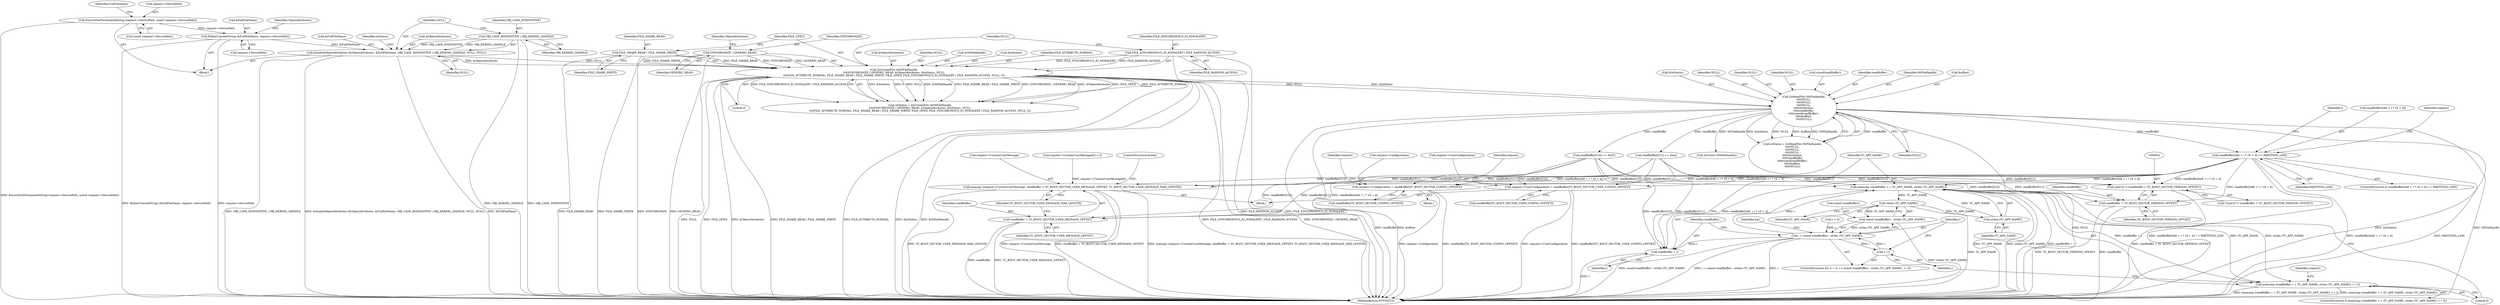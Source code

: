 digraph "0_VeraCrypt_f30f9339c9a0b9bbcc6f5ad38804af39db1f479e@API" {
"1000860" [label="(Call,readBuffer[446 + i * 16 + 4] == PARTITION_LDM)"];
"1000812" [label="(Call,ZwReadFile (NtFileHandle,\n\t\t\t\t\tNULL,\n\t\t\t\t\tNULL,\n\t\t\t\t\tNULL,\n\t\t\t\t\t&IoStatus,\n\t\t\t\t\treadBuffer,\n\t\t\t\t\tsizeof(readBuffer),\n\t\t\t\t\t&offset,\n\t\t\t\t\tNULL))"];
"1000780" [label="(Call,ZwCreateFile (&NtFileHandle,\n\t\t\t\tSYNCHRONIZE | GENERIC_READ, &ObjectAttributes, &IoStatus, NULL,\n\t\t\t\tFILE_ATTRIBUTE_NORMAL, FILE_SHARE_READ | FILE_SHARE_WRITE, FILE_OPEN, FILE_SYNCHRONOUS_IO_NONALERT | FILE_RANDOM_ACCESS, NULL, 0))"];
"1000783" [label="(Call,SYNCHRONIZE | GENERIC_READ)"];
"1000768" [label="(Call,InitializeObjectAttributes (&ObjectAttributes, &FullFileName, OBJ_CASE_INSENSITIVE | OBJ_KERNEL_HANDLE, NULL, NULL))"];
"1000762" [label="(Call,RtlInitUnicodeString (&FullFileName, request->DevicePath))"];
"1000754" [label="(Call,EnsureNullTerminatedString (request->DevicePath, sizeof (request->DevicePath)))"];
"1000773" [label="(Call,OBJ_CASE_INSENSITIVE | OBJ_KERNEL_HANDLE)"];
"1000792" [label="(Call,FILE_SHARE_READ | FILE_SHARE_WRITE)"];
"1000796" [label="(Call,FILE_SYNCHRONOUS_IO_NONALERT | FILE_RANDOM_ACCESS)"];
"1000916" [label="(Call,memcmp (readBuffer + i, TC_APP_NAME, strlen (TC_APP_NAME)))"];
"1000909" [label="(Call,strlen (TC_APP_NAME))"];
"1000906" [label="(Call,sizeof (readBuffer) - strlen (TC_APP_NAME))"];
"1000904" [label="(Call,i < sizeof (readBuffer) - strlen (TC_APP_NAME))"];
"1000911" [label="(Call,++i)"];
"1000917" [label="(Call,readBuffer + i)"];
"1000921" [label="(Call,strlen (TC_APP_NAME))"];
"1000915" [label="(Call,memcmp (readBuffer + i, TC_APP_NAME, strlen (TC_APP_NAME)) == 0)"];
"1000931" [label="(Call,(uint16 *) (readBuffer + TC_BOOT_SECTOR_VERSION_OFFSET))"];
"1000933" [label="(Call,readBuffer + TC_BOOT_SECTOR_VERSION_OFFSET)"];
"1000936" [label="(Call,request->Configuration = readBuffer[TC_BOOT_SECTOR_CONFIG_OFFSET])"];
"1000956" [label="(Call,request->UserConfiguration = readBuffer[TC_BOOT_SECTOR_USER_CONFIG_OFFSET])"];
"1000963" [label="(Call,memcpy (request->CustomUserMessage, readBuffer + TC_BOOT_SECTOR_USER_MESSAGE_OFFSET, TC_BOOT_SECTOR_USER_MESSAGE_MAX_LENGTH))"];
"1000967" [label="(Call,readBuffer + TC_BOOT_SECTOR_USER_MESSAGE_OFFSET)"];
"1000784" [label="(Identifier,SYNCHRONIZE)"];
"1000786" [label="(Call,&ObjectAttributes)"];
"1000927" [label="(Identifier,request)"];
"1000912" [label="(Identifier,i)"];
"1000956" [label="(Call,request->UserConfiguration = readBuffer[TC_BOOT_SECTOR_USER_CONFIG_OFFSET])"];
"1000861" [label="(Call,readBuffer[446 + i * 16 + 4])"];
"1000764" [label="(Identifier,FullFileName)"];
"1000860" [label="(Call,readBuffer[446 + i * 16 + 4] == PARTITION_LDM)"];
"1000769" [label="(Call,&ObjectAttributes)"];
"1000909" [label="(Call,strlen (TC_APP_NAME))"];
"1000797" [label="(Identifier,FILE_SYNCHRONOUS_IO_NONALERT)"];
"1000816" [label="(Identifier,NULL)"];
"1000900" [label="(ControlStructure,for (i = 0; i < sizeof (readBuffer) - strlen (TC_APP_NAME); ++i))"];
"1000934" [label="(Identifier,readBuffer)"];
"1000820" [label="(Call,sizeof(readBuffer))"];
"1000800" [label="(Literal,0)"];
"1000916" [label="(Call,memcmp (readBuffer + i, TC_APP_NAME, strlen (TC_APP_NAME)))"];
"1000777" [label="(Identifier,NULL)"];
"1000933" [label="(Call,readBuffer + TC_BOOT_SECTOR_VERSION_OFFSET)"];
"1000790" [label="(Identifier,NULL)"];
"1000819" [label="(Identifier,readBuffer)"];
"1000935" [label="(Identifier,TC_BOOT_SECTOR_VERSION_OFFSET)"];
"1000968" [label="(Identifier,readBuffer)"];
"1000955" [label="(Block,)"];
"1000964" [label="(Call,request->CustomUserMessage)"];
"1000837" [label="(Call,readBuffer[510] == 0x55)"];
"1000870" [label="(Identifier,PARTITION_LDM)"];
"1000859" [label="(ControlStructure,if (readBuffer[446 + i * 16 + 4] == PARTITION_LDM))"];
"1000937" [label="(Call,request->Configuration)"];
"1000773" [label="(Call,OBJ_CASE_INSENSITIVE | OBJ_KERNEL_HANDLE)"];
"1000780" [label="(Call,ZwCreateFile (&NtFileHandle,\n\t\t\t\tSYNCHRONIZE | GENERIC_READ, &ObjectAttributes, &IoStatus, NULL,\n\t\t\t\tFILE_ATTRIBUTE_NORMAL, FILE_SHARE_READ | FILE_SHARE_WRITE, FILE_OPEN, FILE_SYNCHRONOUS_IO_NONALERT | FILE_RANDOM_ACCESS, NULL, 0))"];
"1000920" [label="(Identifier,TC_APP_NAME)"];
"1000947" [label="(Identifier,request)"];
"1000754" [label="(Call,EnsureNullTerminatedString (request->DevicePath, sizeof (request->DevicePath)))"];
"1000813" [label="(Identifier,NtFileHandle)"];
"1000775" [label="(Identifier,OBJ_KERNEL_HANDLE)"];
"1000957" [label="(Call,request->UserConfiguration)"];
"1000915" [label="(Call,memcmp (readBuffer + i, TC_APP_NAME, strlen (TC_APP_NAME)) == 0)"];
"1000793" [label="(Identifier,FILE_SHARE_READ)"];
"1000906" [label="(Call,sizeof (readBuffer) - strlen (TC_APP_NAME))"];
"1000778" [label="(Call,ntStatus = ZwCreateFile (&NtFileHandle,\n\t\t\t\tSYNCHRONIZE | GENERIC_READ, &ObjectAttributes, &IoStatus, NULL,\n\t\t\t\tFILE_ATTRIBUTE_NORMAL, FILE_SHARE_READ | FILE_SHARE_WRITE, FILE_OPEN, FILE_SYNCHRONOUS_IO_NONALERT | FILE_RANDOM_ACCESS, NULL, 0))"];
"1000795" [label="(Identifier,FILE_OPEN)"];
"1000904" [label="(Call,i < sizeof (readBuffer) - strlen (TC_APP_NAME))"];
"1000776" [label="(Identifier,NULL)"];
"1000940" [label="(Call,readBuffer[TC_BOOT_SECTOR_CONFIG_OFFSET])"];
"1000798" [label="(Identifier,FILE_RANDOM_ACCESS)"];
"1000874" [label="(Identifier,request)"];
"1000905" [label="(Identifier,i)"];
"1000768" [label="(Call,InitializeObjectAttributes (&ObjectAttributes, &FullFileName, OBJ_CASE_INSENSITIVE | OBJ_KERNEL_HANDLE, NULL, NULL))"];
"1000758" [label="(Call,sizeof (request->DevicePath))"];
"1000822" [label="(Call,&offset)"];
"1000842" [label="(Call,readBuffer[511] == 0xaa)"];
"1000796" [label="(Call,FILE_SYNCHRONOUS_IO_NONALERT | FILE_RANDOM_ACCESS)"];
"1000975" [label="(Identifier,Irp)"];
"1000967" [label="(Call,readBuffer + TC_BOOT_SECTOR_USER_MESSAGE_OFFSET)"];
"1000914" [label="(ControlStructure,if (memcmp (readBuffer + i, TC_APP_NAME, strlen (TC_APP_NAME)) == 0))"];
"1000763" [label="(Call,&FullFileName)"];
"1000817" [label="(Call,&IoStatus)"];
"1000919" [label="(Identifier,i)"];
"1000907" [label="(Call,sizeof (readBuffer))"];
"1000901" [label="(Call,i = 0)"];
"1000917" [label="(Call,readBuffer + i)"];
"1000924" [label="(Block,)"];
"1000965" [label="(Identifier,request)"];
"1000814" [label="(Identifier,NULL)"];
"1000893" [label="(Call,request->CustomUserMessage[0] = 0)"];
"1000921" [label="(Call,strlen (TC_APP_NAME))"];
"1000960" [label="(Call,readBuffer[TC_BOOT_SECTOR_USER_CONFIG_OFFSET])"];
"1000765" [label="(Call,request->DevicePath)"];
"1000857" [label="(Identifier,i)"];
"1000770" [label="(Identifier,ObjectAttributes)"];
"1000799" [label="(Identifier,NULL)"];
"1000792" [label="(Call,FILE_SHARE_READ | FILE_SHARE_WRITE)"];
"1000969" [label="(Identifier,TC_BOOT_SECTOR_USER_MESSAGE_OFFSET)"];
"1000824" [label="(Identifier,NULL)"];
"1000755" [label="(Call,request->DevicePath)"];
"1000729" [label="(Block,)"];
"1000936" [label="(Call,request->Configuration = readBuffer[TC_BOOT_SECTOR_CONFIG_OFFSET])"];
"1000922" [label="(Identifier,TC_APP_NAME)"];
"1000970" [label="(Identifier,TC_BOOT_SECTOR_USER_MESSAGE_MAX_LENGTH)"];
"1000762" [label="(Call,RtlInitUnicodeString (&FullFileName, request->DevicePath))"];
"1000812" [label="(Call,ZwReadFile (NtFileHandle,\n\t\t\t\t\tNULL,\n\t\t\t\t\tNULL,\n\t\t\t\t\tNULL,\n\t\t\t\t\t&IoStatus,\n\t\t\t\t\treadBuffer,\n\t\t\t\t\tsizeof(readBuffer),\n\t\t\t\t\t&offset,\n\t\t\t\t\tNULL))"];
"1000794" [label="(Identifier,FILE_SHARE_WRITE)"];
"1000783" [label="(Call,SYNCHRONIZE | GENERIC_READ)"];
"1000787" [label="(Identifier,ObjectAttributes)"];
"1000771" [label="(Call,&FullFileName)"];
"1000971" [label="(ControlStructure,break;)"];
"1000781" [label="(Call,&NtFileHandle)"];
"1000963" [label="(Call,memcpy (request->CustomUserMessage, readBuffer + TC_BOOT_SECTOR_USER_MESSAGE_OFFSET, TC_BOOT_SECTOR_USER_MESSAGE_MAX_LENGTH))"];
"1003125" [label="(MethodReturn,NTSTATUS)"];
"1000815" [label="(Identifier,NULL)"];
"1000911" [label="(Call,++i)"];
"1000774" [label="(Identifier,OBJ_CASE_INSENSITIVE)"];
"1000788" [label="(Call,&IoStatus)"];
"1001004" [label="(Call,ZwClose (NtFileHandle))"];
"1000931" [label="(Call,(uint16 *) (readBuffer + TC_BOOT_SECTOR_VERSION_OFFSET))"];
"1000918" [label="(Identifier,readBuffer)"];
"1000930" [label="(Call,*(uint16 *) (readBuffer + TC_BOOT_SECTOR_VERSION_OFFSET))"];
"1000779" [label="(Identifier,ntStatus)"];
"1000923" [label="(Literal,0)"];
"1000791" [label="(Identifier,FILE_ATTRIBUTE_NORMAL)"];
"1000810" [label="(Call,ntStatus = ZwReadFile (NtFileHandle,\n\t\t\t\t\tNULL,\n\t\t\t\t\tNULL,\n\t\t\t\t\tNULL,\n\t\t\t\t\t&IoStatus,\n\t\t\t\t\treadBuffer,\n\t\t\t\t\tsizeof(readBuffer),\n\t\t\t\t\t&offset,\n\t\t\t\t\tNULL))"];
"1000910" [label="(Identifier,TC_APP_NAME)"];
"1000785" [label="(Identifier,GENERIC_READ)"];
"1000860" -> "1000859"  [label="AST: "];
"1000860" -> "1000870"  [label="CFG: "];
"1000861" -> "1000860"  [label="AST: "];
"1000870" -> "1000860"  [label="AST: "];
"1000874" -> "1000860"  [label="CFG: "];
"1000857" -> "1000860"  [label="CFG: "];
"1000860" -> "1003125"  [label="DDG: PARTITION_LDM"];
"1000860" -> "1003125"  [label="DDG: readBuffer[446 + i * 16 + 4] == PARTITION_LDM"];
"1000860" -> "1003125"  [label="DDG: readBuffer[446 + i * 16 + 4]"];
"1000812" -> "1000860"  [label="DDG: readBuffer"];
"1000860" -> "1000916"  [label="DDG: readBuffer[446 + i * 16 + 4]"];
"1000860" -> "1000917"  [label="DDG: readBuffer[446 + i * 16 + 4]"];
"1000860" -> "1000931"  [label="DDG: readBuffer[446 + i * 16 + 4]"];
"1000860" -> "1000933"  [label="DDG: readBuffer[446 + i * 16 + 4]"];
"1000860" -> "1000936"  [label="DDG: readBuffer[446 + i * 16 + 4]"];
"1000860" -> "1000956"  [label="DDG: readBuffer[446 + i * 16 + 4]"];
"1000860" -> "1000963"  [label="DDG: readBuffer[446 + i * 16 + 4]"];
"1000860" -> "1000967"  [label="DDG: readBuffer[446 + i * 16 + 4]"];
"1000812" -> "1000810"  [label="AST: "];
"1000812" -> "1000824"  [label="CFG: "];
"1000813" -> "1000812"  [label="AST: "];
"1000814" -> "1000812"  [label="AST: "];
"1000815" -> "1000812"  [label="AST: "];
"1000816" -> "1000812"  [label="AST: "];
"1000817" -> "1000812"  [label="AST: "];
"1000819" -> "1000812"  [label="AST: "];
"1000820" -> "1000812"  [label="AST: "];
"1000822" -> "1000812"  [label="AST: "];
"1000824" -> "1000812"  [label="AST: "];
"1000810" -> "1000812"  [label="CFG: "];
"1000812" -> "1003125"  [label="DDG: NULL"];
"1000812" -> "1003125"  [label="DDG: &IoStatus"];
"1000812" -> "1003125"  [label="DDG: NtFileHandle"];
"1000812" -> "1003125"  [label="DDG: readBuffer"];
"1000812" -> "1003125"  [label="DDG: &offset"];
"1000812" -> "1000810"  [label="DDG: readBuffer"];
"1000812" -> "1000810"  [label="DDG: &IoStatus"];
"1000812" -> "1000810"  [label="DDG: NULL"];
"1000812" -> "1000810"  [label="DDG: &offset"];
"1000812" -> "1000810"  [label="DDG: NtFileHandle"];
"1000780" -> "1000812"  [label="DDG: NULL"];
"1000780" -> "1000812"  [label="DDG: &IoStatus"];
"1000812" -> "1000837"  [label="DDG: readBuffer"];
"1000812" -> "1000842"  [label="DDG: readBuffer"];
"1000812" -> "1001004"  [label="DDG: NtFileHandle"];
"1000780" -> "1000778"  [label="AST: "];
"1000780" -> "1000800"  [label="CFG: "];
"1000781" -> "1000780"  [label="AST: "];
"1000783" -> "1000780"  [label="AST: "];
"1000786" -> "1000780"  [label="AST: "];
"1000788" -> "1000780"  [label="AST: "];
"1000790" -> "1000780"  [label="AST: "];
"1000791" -> "1000780"  [label="AST: "];
"1000792" -> "1000780"  [label="AST: "];
"1000795" -> "1000780"  [label="AST: "];
"1000796" -> "1000780"  [label="AST: "];
"1000799" -> "1000780"  [label="AST: "];
"1000800" -> "1000780"  [label="AST: "];
"1000778" -> "1000780"  [label="CFG: "];
"1000780" -> "1003125"  [label="DDG: FILE_SHARE_READ | FILE_SHARE_WRITE"];
"1000780" -> "1003125"  [label="DDG: FILE_ATTRIBUTE_NORMAL"];
"1000780" -> "1003125"  [label="DDG: &IoStatus"];
"1000780" -> "1003125"  [label="DDG: &NtFileHandle"];
"1000780" -> "1003125"  [label="DDG: FILE_SYNCHRONOUS_IO_NONALERT | FILE_RANDOM_ACCESS"];
"1000780" -> "1003125"  [label="DDG: SYNCHRONIZE | GENERIC_READ"];
"1000780" -> "1003125"  [label="DDG: NULL"];
"1000780" -> "1003125"  [label="DDG: FILE_OPEN"];
"1000780" -> "1003125"  [label="DDG: &ObjectAttributes"];
"1000780" -> "1000778"  [label="DDG: &IoStatus"];
"1000780" -> "1000778"  [label="DDG: 0"];
"1000780" -> "1000778"  [label="DDG: NULL"];
"1000780" -> "1000778"  [label="DDG: &NtFileHandle"];
"1000780" -> "1000778"  [label="DDG: FILE_SHARE_READ | FILE_SHARE_WRITE"];
"1000780" -> "1000778"  [label="DDG: SYNCHRONIZE | GENERIC_READ"];
"1000780" -> "1000778"  [label="DDG: &ObjectAttributes"];
"1000780" -> "1000778"  [label="DDG: FILE_OPEN"];
"1000780" -> "1000778"  [label="DDG: FILE_ATTRIBUTE_NORMAL"];
"1000780" -> "1000778"  [label="DDG: FILE_SYNCHRONOUS_IO_NONALERT | FILE_RANDOM_ACCESS"];
"1000783" -> "1000780"  [label="DDG: SYNCHRONIZE"];
"1000783" -> "1000780"  [label="DDG: GENERIC_READ"];
"1000768" -> "1000780"  [label="DDG: &ObjectAttributes"];
"1000768" -> "1000780"  [label="DDG: NULL"];
"1000792" -> "1000780"  [label="DDG: FILE_SHARE_READ"];
"1000792" -> "1000780"  [label="DDG: FILE_SHARE_WRITE"];
"1000796" -> "1000780"  [label="DDG: FILE_SYNCHRONOUS_IO_NONALERT"];
"1000796" -> "1000780"  [label="DDG: FILE_RANDOM_ACCESS"];
"1000783" -> "1000785"  [label="CFG: "];
"1000784" -> "1000783"  [label="AST: "];
"1000785" -> "1000783"  [label="AST: "];
"1000787" -> "1000783"  [label="CFG: "];
"1000783" -> "1003125"  [label="DDG: GENERIC_READ"];
"1000783" -> "1003125"  [label="DDG: SYNCHRONIZE"];
"1000768" -> "1000729"  [label="AST: "];
"1000768" -> "1000777"  [label="CFG: "];
"1000769" -> "1000768"  [label="AST: "];
"1000771" -> "1000768"  [label="AST: "];
"1000773" -> "1000768"  [label="AST: "];
"1000776" -> "1000768"  [label="AST: "];
"1000777" -> "1000768"  [label="AST: "];
"1000779" -> "1000768"  [label="CFG: "];
"1000768" -> "1003125"  [label="DDG: OBJ_CASE_INSENSITIVE | OBJ_KERNEL_HANDLE"];
"1000768" -> "1003125"  [label="DDG: InitializeObjectAttributes (&ObjectAttributes, &FullFileName, OBJ_CASE_INSENSITIVE | OBJ_KERNEL_HANDLE, NULL, NULL)"];
"1000768" -> "1003125"  [label="DDG: &FullFileName"];
"1000762" -> "1000768"  [label="DDG: &FullFileName"];
"1000773" -> "1000768"  [label="DDG: OBJ_CASE_INSENSITIVE"];
"1000773" -> "1000768"  [label="DDG: OBJ_KERNEL_HANDLE"];
"1000762" -> "1000729"  [label="AST: "];
"1000762" -> "1000765"  [label="CFG: "];
"1000763" -> "1000762"  [label="AST: "];
"1000765" -> "1000762"  [label="AST: "];
"1000770" -> "1000762"  [label="CFG: "];
"1000762" -> "1003125"  [label="DDG: RtlInitUnicodeString (&FullFileName, request->DevicePath)"];
"1000762" -> "1003125"  [label="DDG: request->DevicePath"];
"1000754" -> "1000762"  [label="DDG: request->DevicePath"];
"1000754" -> "1000729"  [label="AST: "];
"1000754" -> "1000758"  [label="CFG: "];
"1000755" -> "1000754"  [label="AST: "];
"1000758" -> "1000754"  [label="AST: "];
"1000764" -> "1000754"  [label="CFG: "];
"1000754" -> "1003125"  [label="DDG: EnsureNullTerminatedString (request->DevicePath, sizeof (request->DevicePath))"];
"1000773" -> "1000775"  [label="CFG: "];
"1000774" -> "1000773"  [label="AST: "];
"1000775" -> "1000773"  [label="AST: "];
"1000776" -> "1000773"  [label="CFG: "];
"1000773" -> "1003125"  [label="DDG: OBJ_CASE_INSENSITIVE"];
"1000773" -> "1003125"  [label="DDG: OBJ_KERNEL_HANDLE"];
"1000792" -> "1000794"  [label="CFG: "];
"1000793" -> "1000792"  [label="AST: "];
"1000794" -> "1000792"  [label="AST: "];
"1000795" -> "1000792"  [label="CFG: "];
"1000792" -> "1003125"  [label="DDG: FILE_SHARE_READ"];
"1000792" -> "1003125"  [label="DDG: FILE_SHARE_WRITE"];
"1000796" -> "1000798"  [label="CFG: "];
"1000797" -> "1000796"  [label="AST: "];
"1000798" -> "1000796"  [label="AST: "];
"1000799" -> "1000796"  [label="CFG: "];
"1000796" -> "1003125"  [label="DDG: FILE_RANDOM_ACCESS"];
"1000796" -> "1003125"  [label="DDG: FILE_SYNCHRONOUS_IO_NONALERT"];
"1000916" -> "1000915"  [label="AST: "];
"1000916" -> "1000921"  [label="CFG: "];
"1000917" -> "1000916"  [label="AST: "];
"1000920" -> "1000916"  [label="AST: "];
"1000921" -> "1000916"  [label="AST: "];
"1000923" -> "1000916"  [label="CFG: "];
"1000916" -> "1003125"  [label="DDG: TC_APP_NAME"];
"1000916" -> "1003125"  [label="DDG: strlen (TC_APP_NAME)"];
"1000916" -> "1003125"  [label="DDG: readBuffer + i"];
"1000916" -> "1000909"  [label="DDG: TC_APP_NAME"];
"1000916" -> "1000915"  [label="DDG: readBuffer + i"];
"1000916" -> "1000915"  [label="DDG: TC_APP_NAME"];
"1000916" -> "1000915"  [label="DDG: strlen (TC_APP_NAME)"];
"1000837" -> "1000916"  [label="DDG: readBuffer[510]"];
"1000842" -> "1000916"  [label="DDG: readBuffer[511]"];
"1000904" -> "1000916"  [label="DDG: i"];
"1000921" -> "1000916"  [label="DDG: TC_APP_NAME"];
"1000909" -> "1000906"  [label="AST: "];
"1000909" -> "1000910"  [label="CFG: "];
"1000910" -> "1000909"  [label="AST: "];
"1000906" -> "1000909"  [label="CFG: "];
"1000909" -> "1003125"  [label="DDG: TC_APP_NAME"];
"1000909" -> "1000906"  [label="DDG: TC_APP_NAME"];
"1000909" -> "1000921"  [label="DDG: TC_APP_NAME"];
"1000906" -> "1000904"  [label="AST: "];
"1000907" -> "1000906"  [label="AST: "];
"1000904" -> "1000906"  [label="CFG: "];
"1000906" -> "1003125"  [label="DDG: strlen (TC_APP_NAME)"];
"1000906" -> "1000904"  [label="DDG: strlen (TC_APP_NAME)"];
"1000904" -> "1000900"  [label="AST: "];
"1000905" -> "1000904"  [label="AST: "];
"1000918" -> "1000904"  [label="CFG: "];
"1000975" -> "1000904"  [label="CFG: "];
"1000904" -> "1003125"  [label="DDG: i < sizeof (readBuffer) - strlen (TC_APP_NAME)"];
"1000904" -> "1003125"  [label="DDG: i"];
"1000904" -> "1003125"  [label="DDG: sizeof (readBuffer) - strlen (TC_APP_NAME)"];
"1000911" -> "1000904"  [label="DDG: i"];
"1000901" -> "1000904"  [label="DDG: i"];
"1000904" -> "1000911"  [label="DDG: i"];
"1000904" -> "1000917"  [label="DDG: i"];
"1000911" -> "1000900"  [label="AST: "];
"1000911" -> "1000912"  [label="CFG: "];
"1000912" -> "1000911"  [label="AST: "];
"1000905" -> "1000911"  [label="CFG: "];
"1000917" -> "1000919"  [label="CFG: "];
"1000918" -> "1000917"  [label="AST: "];
"1000919" -> "1000917"  [label="AST: "];
"1000920" -> "1000917"  [label="CFG: "];
"1000917" -> "1003125"  [label="DDG: i"];
"1000837" -> "1000917"  [label="DDG: readBuffer[510]"];
"1000842" -> "1000917"  [label="DDG: readBuffer[511]"];
"1000921" -> "1000922"  [label="CFG: "];
"1000922" -> "1000921"  [label="AST: "];
"1000915" -> "1000914"  [label="AST: "];
"1000915" -> "1000923"  [label="CFG: "];
"1000923" -> "1000915"  [label="AST: "];
"1000927" -> "1000915"  [label="CFG: "];
"1000912" -> "1000915"  [label="CFG: "];
"1000915" -> "1003125"  [label="DDG: memcmp (readBuffer + i, TC_APP_NAME, strlen (TC_APP_NAME))"];
"1000915" -> "1003125"  [label="DDG: memcmp (readBuffer + i, TC_APP_NAME, strlen (TC_APP_NAME)) == 0"];
"1000931" -> "1000930"  [label="AST: "];
"1000931" -> "1000933"  [label="CFG: "];
"1000932" -> "1000931"  [label="AST: "];
"1000933" -> "1000931"  [label="AST: "];
"1000930" -> "1000931"  [label="CFG: "];
"1000931" -> "1003125"  [label="DDG: readBuffer + TC_BOOT_SECTOR_VERSION_OFFSET"];
"1000837" -> "1000931"  [label="DDG: readBuffer[510]"];
"1000842" -> "1000931"  [label="DDG: readBuffer[511]"];
"1000933" -> "1000935"  [label="CFG: "];
"1000934" -> "1000933"  [label="AST: "];
"1000935" -> "1000933"  [label="AST: "];
"1000933" -> "1003125"  [label="DDG: TC_BOOT_SECTOR_VERSION_OFFSET"];
"1000933" -> "1003125"  [label="DDG: readBuffer"];
"1000837" -> "1000933"  [label="DDG: readBuffer[510]"];
"1000842" -> "1000933"  [label="DDG: readBuffer[511]"];
"1000936" -> "1000924"  [label="AST: "];
"1000936" -> "1000940"  [label="CFG: "];
"1000937" -> "1000936"  [label="AST: "];
"1000940" -> "1000936"  [label="AST: "];
"1000947" -> "1000936"  [label="CFG: "];
"1000936" -> "1003125"  [label="DDG: request->Configuration"];
"1000936" -> "1003125"  [label="DDG: readBuffer[TC_BOOT_SECTOR_CONFIG_OFFSET]"];
"1000837" -> "1000936"  [label="DDG: readBuffer[510]"];
"1000842" -> "1000936"  [label="DDG: readBuffer[511]"];
"1000956" -> "1000955"  [label="AST: "];
"1000956" -> "1000960"  [label="CFG: "];
"1000957" -> "1000956"  [label="AST: "];
"1000960" -> "1000956"  [label="AST: "];
"1000965" -> "1000956"  [label="CFG: "];
"1000956" -> "1003125"  [label="DDG: request->UserConfiguration"];
"1000956" -> "1003125"  [label="DDG: readBuffer[TC_BOOT_SECTOR_USER_CONFIG_OFFSET]"];
"1000837" -> "1000956"  [label="DDG: readBuffer[510]"];
"1000842" -> "1000956"  [label="DDG: readBuffer[511]"];
"1000963" -> "1000955"  [label="AST: "];
"1000963" -> "1000970"  [label="CFG: "];
"1000964" -> "1000963"  [label="AST: "];
"1000967" -> "1000963"  [label="AST: "];
"1000970" -> "1000963"  [label="AST: "];
"1000971" -> "1000963"  [label="CFG: "];
"1000963" -> "1003125"  [label="DDG: request->CustomUserMessage"];
"1000963" -> "1003125"  [label="DDG: readBuffer + TC_BOOT_SECTOR_USER_MESSAGE_OFFSET"];
"1000963" -> "1003125"  [label="DDG: memcpy (request->CustomUserMessage, readBuffer + TC_BOOT_SECTOR_USER_MESSAGE_OFFSET, TC_BOOT_SECTOR_USER_MESSAGE_MAX_LENGTH)"];
"1000963" -> "1003125"  [label="DDG: TC_BOOT_SECTOR_USER_MESSAGE_MAX_LENGTH"];
"1000893" -> "1000963"  [label="DDG: request->CustomUserMessage[0]"];
"1000837" -> "1000963"  [label="DDG: readBuffer[510]"];
"1000842" -> "1000963"  [label="DDG: readBuffer[511]"];
"1000967" -> "1000969"  [label="CFG: "];
"1000968" -> "1000967"  [label="AST: "];
"1000969" -> "1000967"  [label="AST: "];
"1000970" -> "1000967"  [label="CFG: "];
"1000967" -> "1003125"  [label="DDG: TC_BOOT_SECTOR_USER_MESSAGE_OFFSET"];
"1000967" -> "1003125"  [label="DDG: readBuffer"];
"1000837" -> "1000967"  [label="DDG: readBuffer[510]"];
"1000842" -> "1000967"  [label="DDG: readBuffer[511]"];
}
